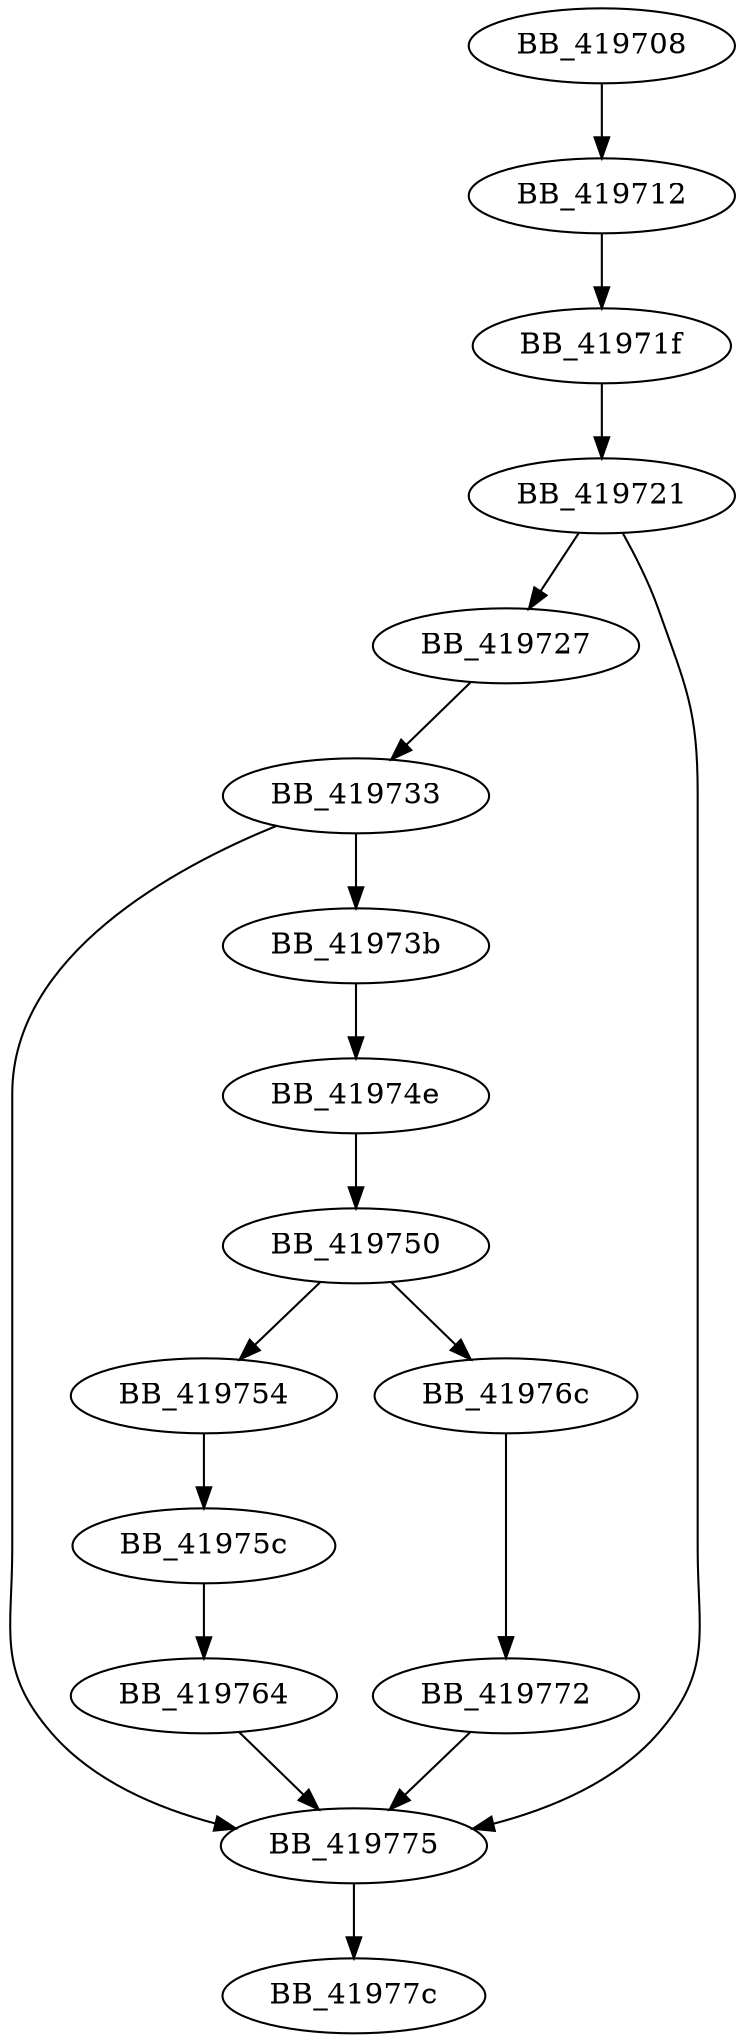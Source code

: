 DiGraph __getptd_noexit{
BB_419708->BB_419712
BB_419712->BB_41971f
BB_41971f->BB_419721
BB_419721->BB_419727
BB_419721->BB_419775
BB_419727->BB_419733
BB_419733->BB_41973b
BB_419733->BB_419775
BB_41973b->BB_41974e
BB_41974e->BB_419750
BB_419750->BB_419754
BB_419750->BB_41976c
BB_419754->BB_41975c
BB_41975c->BB_419764
BB_419764->BB_419775
BB_41976c->BB_419772
BB_419772->BB_419775
BB_419775->BB_41977c
}
